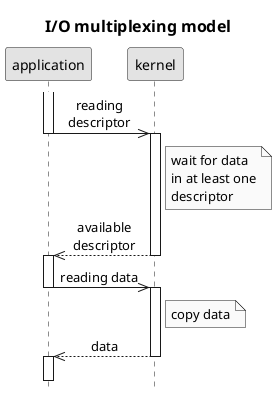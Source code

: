 @startuml
title I/O multiplexing model
hide footbox
skinparam monochrome true
skinparam defaultFontName Arial
skinparam titleFontSize 16
skinparam sequenceMessageAlign center
activate application
application->>kernel: reading\ndescriptor
deactivate application
activate kernel
Note right of kernel: wait for data\nin at least one\ndescriptor
kernel-->>application: available\ndescriptor
deactivate kernel
activate application
application->>kernel: reading data
deactivate application
activate kernel
Note right of kernel: copy data
kernel-->>application: data
deactivate kernel
activate application
||15||
@enduml
